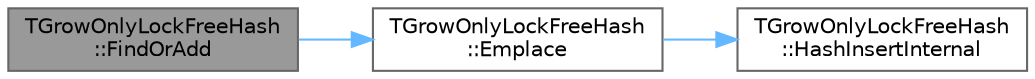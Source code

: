 digraph "TGrowOnlyLockFreeHash::FindOrAdd"
{
 // INTERACTIVE_SVG=YES
 // LATEX_PDF_SIZE
  bgcolor="transparent";
  edge [fontname=Helvetica,fontsize=10,labelfontname=Helvetica,labelfontsize=10];
  node [fontname=Helvetica,fontsize=10,shape=box,height=0.2,width=0.4];
  rankdir="LR";
  Node1 [id="Node000001",label="TGrowOnlyLockFreeHash\l::FindOrAdd",height=0.2,width=0.4,color="gray40", fillcolor="grey60", style="filled", fontcolor="black",tooltip=" "];
  Node1 -> Node2 [id="edge1_Node000001_Node000002",color="steelblue1",style="solid",tooltip=" "];
  Node2 [id="Node000002",label="TGrowOnlyLockFreeHash\l::Emplace",height=0.2,width=0.4,color="grey40", fillcolor="white", style="filled",URL="$d5/d5b/classTGrowOnlyLockFreeHash.html#ae8cbf168b7c61da718d7332050aa2041",tooltip="Add an entry with the given Key to the hash table, will do nothing if the item already exists."];
  Node2 -> Node3 [id="edge2_Node000002_Node000003",color="steelblue1",style="solid",tooltip=" "];
  Node3 [id="Node000003",label="TGrowOnlyLockFreeHash\l::HashInsertInternal",height=0.2,width=0.4,color="grey40", fillcolor="white", style="filled",URL="$d5/d5b/classTGrowOnlyLockFreeHash.html#abbe23536f83df1d0f03a689f31c93b25",tooltip=" "];
}
